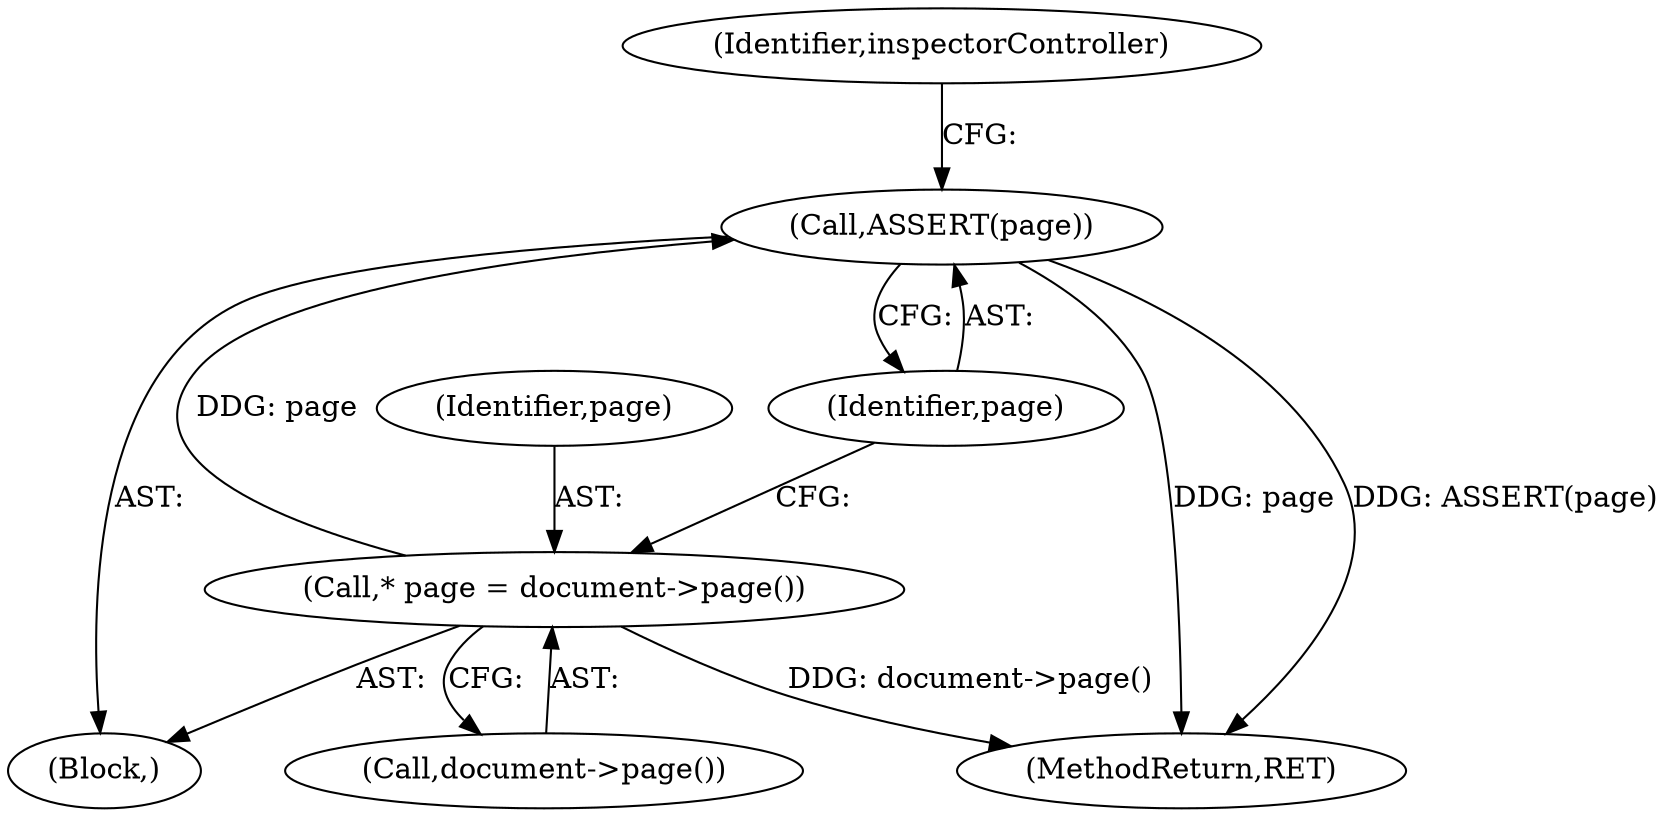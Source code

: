 digraph "0_Chrome_da5e5f78f02bc0af5ddc5694090defbef7853af1_1@pointer" {
"1000107" [label="(Call,ASSERT(page))"];
"1000104" [label="(Call,* page = document->page())"];
"1000104" [label="(Call,* page = document->page())"];
"1000102" [label="(Block,)"];
"1000106" [label="(Call,document->page())"];
"1000105" [label="(Identifier,page)"];
"1000112" [label="(Identifier,inspectorController)"];
"1000120" [label="(MethodReturn,RET)"];
"1000108" [label="(Identifier,page)"];
"1000107" [label="(Call,ASSERT(page))"];
"1000107" -> "1000102"  [label="AST: "];
"1000107" -> "1000108"  [label="CFG: "];
"1000108" -> "1000107"  [label="AST: "];
"1000112" -> "1000107"  [label="CFG: "];
"1000107" -> "1000120"  [label="DDG: page"];
"1000107" -> "1000120"  [label="DDG: ASSERT(page)"];
"1000104" -> "1000107"  [label="DDG: page"];
"1000104" -> "1000102"  [label="AST: "];
"1000104" -> "1000106"  [label="CFG: "];
"1000105" -> "1000104"  [label="AST: "];
"1000106" -> "1000104"  [label="AST: "];
"1000108" -> "1000104"  [label="CFG: "];
"1000104" -> "1000120"  [label="DDG: document->page()"];
}
